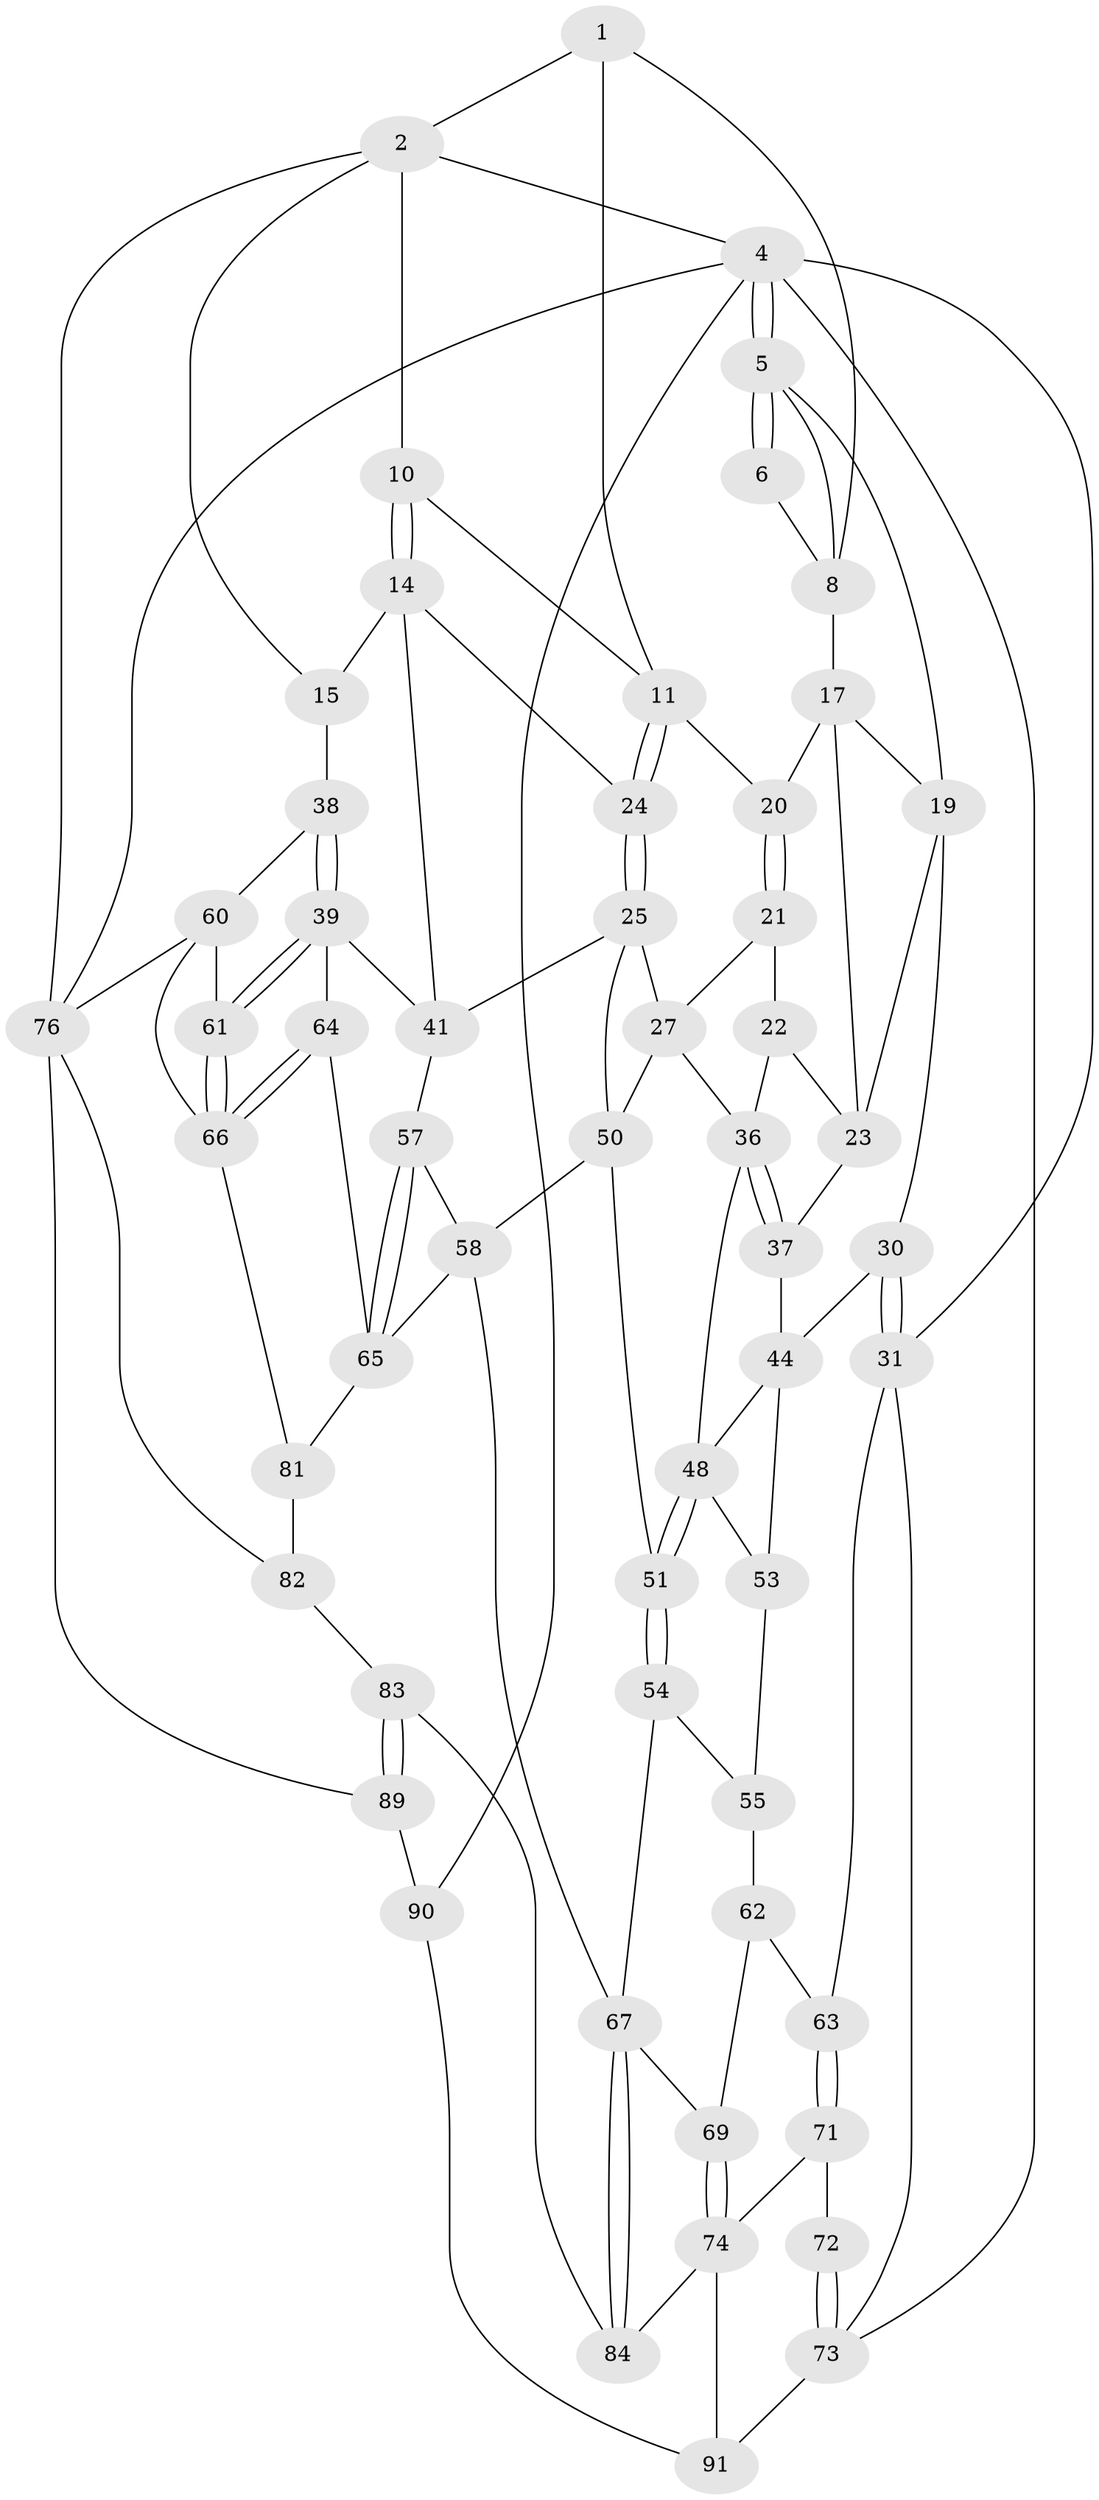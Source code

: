 // Generated by graph-tools (version 1.1) at 2025/52/02/27/25 19:52:36]
// undirected, 56 vertices, 118 edges
graph export_dot {
graph [start="1"]
  node [color=gray90,style=filled];
  1 [pos="+0.4247728095187501+0",super="+7"];
  2 [pos="+0.646774819524361+0",super="+3"];
  4 [pos="+0+0",super="+79"];
  5 [pos="+0+0",super="+13"];
  6 [pos="+0.38414067660024664+0"];
  8 [pos="+0.21139885991731167+0.08060654231882688",super="+9"];
  10 [pos="+0.6914447219224725+0"];
  11 [pos="+0.4883945383924636+0.16319378278187865",super="+12"];
  14 [pos="+0.7605654593224127+0.15891343214419548",super="+34"];
  15 [pos="+0.8008019385073465+0.16578615149921952",super="+16"];
  17 [pos="+0.20909565671227492+0.11663236144868105",super="+18"];
  19 [pos="+0.037772104882706166+0.09428409825334083",super="+29"];
  20 [pos="+0.35543744082326895+0.13499441599073256"];
  21 [pos="+0.31415829303574255+0.19198439937665532",super="+28"];
  22 [pos="+0.2239012168758356+0.21836833168118763",super="+35"];
  23 [pos="+0.20441337066048856+0.21661282057446835",super="+33"];
  24 [pos="+0.5110143499339092+0.20143358599655628"];
  25 [pos="+0.48448660952570577+0.32531171543026444",super="+26"];
  27 [pos="+0.37769244928442497+0.31165126540403193",super="+46"];
  30 [pos="+0.01209744538549471+0.3649807871699623"];
  31 [pos="+0+0.39208990484402106",super="+32"];
  36 [pos="+0.25596296596879975+0.3546837764894951",super="+47"];
  37 [pos="+0.2133743073888815+0.34347400733025507"];
  38 [pos="+0.8789152703979557+0.23253757172803818",super="+43"];
  39 [pos="+0.8857037607135688+0.387343201637667",super="+40"];
  41 [pos="+0.6782509305533148+0.3946021435236342",super="+42"];
  44 [pos="+0.21071952120767645+0.34622947819044647",super="+45"];
  48 [pos="+0.22044529950703726+0.42931165854325964",super="+49"];
  50 [pos="+0.32252835219293535+0.4522150992247181",super="+52"];
  51 [pos="+0.24565110436228438+0.4951203949552112"];
  53 [pos="+0.13373641403141595+0.4444357500899292"];
  54 [pos="+0.22877351953206768+0.5230399449325203"];
  55 [pos="+0.22617537882826327+0.5237601598233357",super="+56"];
  57 [pos="+0.5933373229607605+0.5334379291053792"];
  58 [pos="+0.4487829723529623+0.5761842022658912",super="+59"];
  60 [pos="+1+0.5466551552556221",super="+77"];
  61 [pos="+1+0.5431033496080355"];
  62 [pos="+0.10956967020612841+0.5841935835943269",super="+70"];
  63 [pos="+0.1008194477508579+0.5890917408729016"];
  64 [pos="+0.8160703183691161+0.6428981509239217"];
  65 [pos="+0.7207213682709973+0.636458063415584",super="+80"];
  66 [pos="+0.8172859507834364+0.6435663063464098",super="+86"];
  67 [pos="+0.38816062160397447+0.624414157996725",super="+68"];
  69 [pos="+0.21118084287740632+0.6256713080127213"];
  71 [pos="+0.09939659683756705+0.5917940280121006",super="+75"];
  72 [pos="+0+0.6652294740763169"];
  73 [pos="+0+0.6460645252638495",super="+78"];
  74 [pos="+0.1700891991891623+0.8299544819516425",super="+85"];
  76 [pos="+1+1",super="+92"];
  81 [pos="+0.5776948163657398+0.7696331567001913",super="+87"];
  82 [pos="+0.49081568663053127+0.8180851812199446",super="+88"];
  83 [pos="+0.46310360359551633+0.8277564747824685"];
  84 [pos="+0.35771218457832954+0.7225507978277813"];
  89 [pos="+0.46151219374204855+0.8344573915767568",super="+93"];
  90 [pos="+0.22380161201057425+0.9744273348610647",super="+94"];
  91 [pos="+0.17714350456352435+0.8570499805609262"];
  1 -- 2;
  1 -- 8;
  1 -- 11;
  2 -- 10;
  2 -- 4;
  2 -- 76;
  2 -- 15;
  4 -- 5;
  4 -- 5;
  4 -- 31;
  4 -- 73;
  4 -- 90;
  4 -- 76;
  5 -- 6;
  5 -- 6;
  5 -- 19;
  5 -- 8;
  6 -- 8;
  8 -- 17;
  10 -- 11;
  10 -- 14;
  10 -- 14;
  11 -- 24;
  11 -- 24;
  11 -- 20;
  14 -- 15;
  14 -- 24;
  14 -- 41;
  15 -- 38 [weight=2];
  17 -- 20;
  17 -- 19;
  17 -- 23;
  19 -- 30;
  19 -- 23;
  20 -- 21;
  20 -- 21;
  21 -- 22 [weight=2];
  21 -- 27;
  22 -- 23;
  22 -- 36;
  23 -- 37;
  24 -- 25;
  24 -- 25;
  25 -- 50;
  25 -- 27;
  25 -- 41;
  27 -- 50;
  27 -- 36;
  30 -- 31;
  30 -- 31;
  30 -- 44;
  31 -- 63;
  31 -- 73;
  36 -- 37;
  36 -- 37;
  36 -- 48;
  37 -- 44;
  38 -- 39;
  38 -- 39;
  38 -- 60;
  39 -- 61;
  39 -- 61;
  39 -- 64;
  39 -- 41;
  41 -- 57;
  44 -- 48;
  44 -- 53;
  48 -- 51;
  48 -- 51;
  48 -- 53;
  50 -- 51;
  50 -- 58;
  51 -- 54;
  51 -- 54;
  53 -- 55;
  54 -- 55;
  54 -- 67;
  55 -- 62 [weight=2];
  57 -- 58;
  57 -- 65;
  57 -- 65;
  58 -- 65;
  58 -- 67;
  60 -- 61;
  60 -- 76;
  60 -- 66;
  61 -- 66;
  61 -- 66;
  62 -- 63;
  62 -- 69;
  63 -- 71;
  63 -- 71;
  64 -- 65;
  64 -- 66;
  64 -- 66;
  65 -- 81;
  66 -- 81;
  67 -- 84;
  67 -- 84;
  67 -- 69;
  69 -- 74;
  69 -- 74;
  71 -- 72 [weight=2];
  71 -- 74;
  72 -- 73;
  72 -- 73;
  73 -- 91;
  74 -- 91;
  74 -- 84;
  76 -- 89;
  76 -- 82;
  81 -- 82 [weight=2];
  82 -- 83;
  83 -- 84;
  83 -- 89;
  83 -- 89;
  89 -- 90 [weight=2];
  90 -- 91;
}
